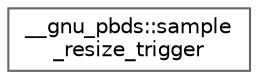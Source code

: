 digraph "Graphical Class Hierarchy"
{
 // LATEX_PDF_SIZE
  bgcolor="transparent";
  edge [fontname=Helvetica,fontsize=10,labelfontname=Helvetica,labelfontsize=10];
  node [fontname=Helvetica,fontsize=10,shape=box,height=0.2,width=0.4];
  rankdir="LR";
  Node0 [id="Node000000",label="__gnu_pbds::sample\l_resize_trigger",height=0.2,width=0.4,color="grey40", fillcolor="white", style="filled",URL="$class____gnu__pbds_1_1sample__resize__trigger.html",tooltip="A sample resize trigger policy."];
}
